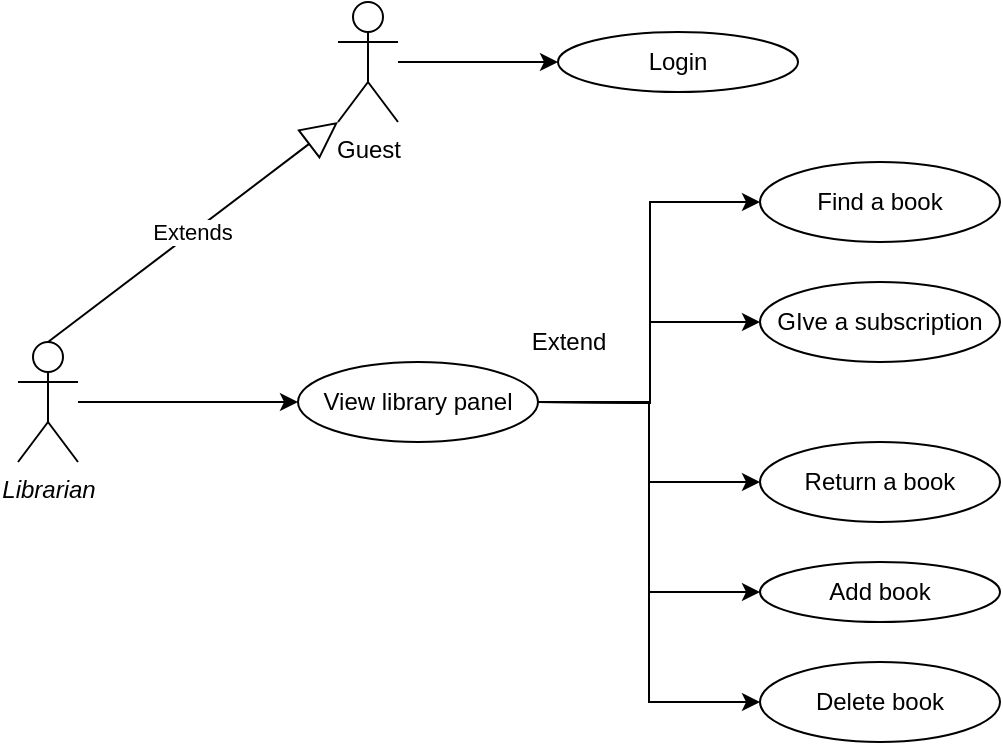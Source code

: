 <mxfile version="14.6.6" type="github">
  <diagram id="Dp2ZjIZ2q55vi0KCCwKX" name="Page-1">
    <mxGraphModel dx="1422" dy="762" grid="1" gridSize="10" guides="1" tooltips="1" connect="1" arrows="1" fold="1" page="1" pageScale="1" pageWidth="827" pageHeight="1169" math="0" shadow="0">
      <root>
        <mxCell id="0" />
        <mxCell id="1" parent="0" />
        <mxCell id="T8eUUUQDjzmI1nwpCJ4B-3" style="edgeStyle=orthogonalEdgeStyle;rounded=0;orthogonalLoop=1;jettySize=auto;html=1;entryX=0;entryY=0.5;entryDx=0;entryDy=0;" edge="1" parent="1" source="T8eUUUQDjzmI1nwpCJ4B-4" target="T8eUUUQDjzmI1nwpCJ4B-7">
          <mxGeometry relative="1" as="geometry" />
        </mxCell>
        <mxCell id="T8eUUUQDjzmI1nwpCJ4B-4" value="Guest" style="shape=umlActor;verticalLabelPosition=bottom;verticalAlign=top;html=1;outlineConnect=0;" vertex="1" parent="1">
          <mxGeometry x="370" y="70" width="30" height="60" as="geometry" />
        </mxCell>
        <mxCell id="T8eUUUQDjzmI1nwpCJ4B-5" style="edgeStyle=orthogonalEdgeStyle;rounded=0;orthogonalLoop=1;jettySize=auto;html=1;entryX=0;entryY=0.5;entryDx=0;entryDy=0;" edge="1" parent="1" source="T8eUUUQDjzmI1nwpCJ4B-6">
          <mxGeometry relative="1" as="geometry">
            <mxPoint x="350" y="270" as="targetPoint" />
          </mxGeometry>
        </mxCell>
        <mxCell id="T8eUUUQDjzmI1nwpCJ4B-6" value="&lt;span style=&quot;font-style: italic&quot;&gt;Librarian&lt;/span&gt;" style="shape=umlActor;verticalLabelPosition=bottom;verticalAlign=top;html=1;outlineConnect=0;" vertex="1" parent="1">
          <mxGeometry x="210" y="240" width="30" height="60" as="geometry" />
        </mxCell>
        <mxCell id="T8eUUUQDjzmI1nwpCJ4B-7" value="Login" style="ellipse;whiteSpace=wrap;html=1;" vertex="1" parent="1">
          <mxGeometry x="480" y="85" width="120" height="30" as="geometry" />
        </mxCell>
        <mxCell id="T8eUUUQDjzmI1nwpCJ4B-8" value="Add book" style="ellipse;whiteSpace=wrap;html=1;" vertex="1" parent="1">
          <mxGeometry x="581" y="350" width="120" height="30" as="geometry" />
        </mxCell>
        <mxCell id="T8eUUUQDjzmI1nwpCJ4B-10" value="Extends" style="endArrow=block;endSize=16;endFill=0;html=1;entryX=0;entryY=1;entryDx=0;entryDy=0;entryPerimeter=0;exitX=0.5;exitY=0;exitDx=0;exitDy=0;exitPerimeter=0;" edge="1" parent="1" source="T8eUUUQDjzmI1nwpCJ4B-6" target="T8eUUUQDjzmI1nwpCJ4B-4">
          <mxGeometry width="160" relative="1" as="geometry">
            <mxPoint x="20" y="210" as="sourcePoint" />
            <mxPoint x="180" y="210" as="targetPoint" />
          </mxGeometry>
        </mxCell>
        <mxCell id="T8eUUUQDjzmI1nwpCJ4B-11" style="edgeStyle=orthogonalEdgeStyle;rounded=0;orthogonalLoop=1;jettySize=auto;html=1;entryX=0;entryY=0.5;entryDx=0;entryDy=0;" edge="1" parent="1" target="T8eUUUQDjzmI1nwpCJ4B-14">
          <mxGeometry relative="1" as="geometry">
            <mxPoint x="470" y="270" as="sourcePoint" />
          </mxGeometry>
        </mxCell>
        <mxCell id="T8eUUUQDjzmI1nwpCJ4B-12" style="edgeStyle=orthogonalEdgeStyle;rounded=0;orthogonalLoop=1;jettySize=auto;html=1;entryX=0;entryY=0.5;entryDx=0;entryDy=0;" edge="1" parent="1" target="T8eUUUQDjzmI1nwpCJ4B-20">
          <mxGeometry relative="1" as="geometry">
            <mxPoint x="470" y="270" as="sourcePoint" />
          </mxGeometry>
        </mxCell>
        <mxCell id="T8eUUUQDjzmI1nwpCJ4B-14" value="Find a book" style="ellipse;whiteSpace=wrap;html=1;" vertex="1" parent="1">
          <mxGeometry x="581" y="150" width="120" height="40" as="geometry" />
        </mxCell>
        <mxCell id="T8eUUUQDjzmI1nwpCJ4B-15" style="edgeStyle=orthogonalEdgeStyle;rounded=0;orthogonalLoop=1;jettySize=auto;html=1;entryX=0;entryY=0.5;entryDx=0;entryDy=0;" edge="1" parent="1" source="T8eUUUQDjzmI1nwpCJ4B-18" target="T8eUUUQDjzmI1nwpCJ4B-8">
          <mxGeometry relative="1" as="geometry" />
        </mxCell>
        <mxCell id="T8eUUUQDjzmI1nwpCJ4B-17" style="edgeStyle=orthogonalEdgeStyle;rounded=0;orthogonalLoop=1;jettySize=auto;html=1;entryX=0;entryY=0.5;entryDx=0;entryDy=0;" edge="1" parent="1" source="T8eUUUQDjzmI1nwpCJ4B-18" target="T8eUUUQDjzmI1nwpCJ4B-22">
          <mxGeometry relative="1" as="geometry" />
        </mxCell>
        <mxCell id="T8eUUUQDjzmI1nwpCJ4B-24" style="edgeStyle=orthogonalEdgeStyle;rounded=0;orthogonalLoop=1;jettySize=auto;html=1;entryX=0;entryY=0.5;entryDx=0;entryDy=0;" edge="1" parent="1" source="T8eUUUQDjzmI1nwpCJ4B-18" target="T8eUUUQDjzmI1nwpCJ4B-21">
          <mxGeometry relative="1" as="geometry" />
        </mxCell>
        <mxCell id="T8eUUUQDjzmI1nwpCJ4B-18" value="View library panel" style="ellipse;whiteSpace=wrap;html=1;" vertex="1" parent="1">
          <mxGeometry x="350" y="250" width="120" height="40" as="geometry" />
        </mxCell>
        <mxCell id="T8eUUUQDjzmI1nwpCJ4B-19" value="Extend" style="text;html=1;align=center;verticalAlign=middle;resizable=0;points=[];autosize=1;" vertex="1" parent="1">
          <mxGeometry x="460" y="230" width="50" height="20" as="geometry" />
        </mxCell>
        <mxCell id="T8eUUUQDjzmI1nwpCJ4B-20" value="GIve a subscription" style="ellipse;whiteSpace=wrap;html=1;" vertex="1" parent="1">
          <mxGeometry x="581" y="210" width="120" height="40" as="geometry" />
        </mxCell>
        <mxCell id="T8eUUUQDjzmI1nwpCJ4B-21" value="Return a book" style="ellipse;whiteSpace=wrap;html=1;" vertex="1" parent="1">
          <mxGeometry x="581" y="290" width="120" height="40" as="geometry" />
        </mxCell>
        <mxCell id="T8eUUUQDjzmI1nwpCJ4B-22" value="Delete book" style="ellipse;whiteSpace=wrap;html=1;" vertex="1" parent="1">
          <mxGeometry x="581" y="400" width="120" height="40" as="geometry" />
        </mxCell>
      </root>
    </mxGraphModel>
  </diagram>
</mxfile>
